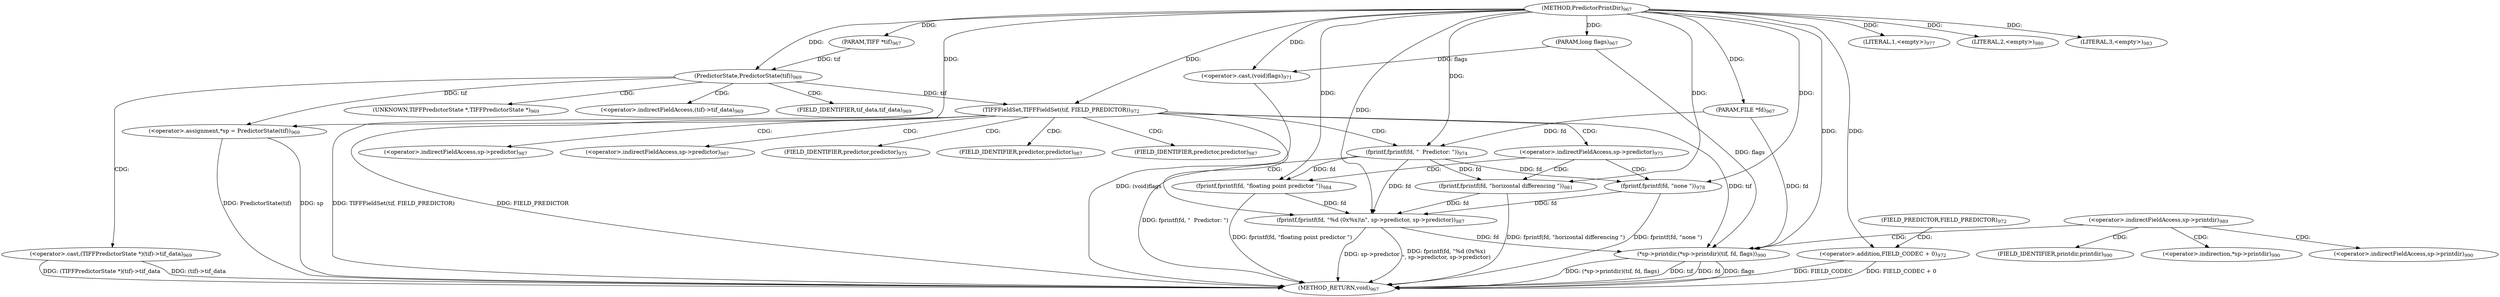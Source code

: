 digraph "PredictorPrintDir" {  
"39369" [label = <(METHOD,PredictorPrintDir)<SUB>967</SUB>> ]
"39445" [label = <(METHOD_RETURN,void)<SUB>967</SUB>> ]
"39370" [label = <(PARAM,TIFF *tif)<SUB>967</SUB>> ]
"39371" [label = <(PARAM,FILE *fd)<SUB>967</SUB>> ]
"39372" [label = <(PARAM,long flags)<SUB>967</SUB>> ]
"39375" [label = <(&lt;operator&gt;.assignment,*sp = PredictorState(tif))<SUB>969</SUB>> ]
"39385" [label = <(&lt;operator&gt;.cast,(void)flags)<SUB>971</SUB>> ]
"39389" [label = <(TIFFFieldSet,TIFFFieldSet(tif, FIELD_PREDICTOR))<SUB>972</SUB>> ]
"39377" [label = <(PredictorState,PredictorState(tif))<SUB>969</SUB>> ]
"39397" [label = <(fprintf,fprintf(fd, &quot;  Predictor: &quot;))<SUB>974</SUB>> ]
"39423" [label = <(fprintf,fprintf(fd, &quot;%d (0x%x)\n&quot;, sp-&gt;predictor, sp-&gt;predictor))<SUB>987</SUB>> ]
"39437" [label = <(*sp-&gt;printdir,(*sp-&gt;printdir)(tif, fd, flags))<SUB>990</SUB>> ]
"39380" [label = <(&lt;operator&gt;.cast,(TIFFPredictorState *)(tif)-&gt;tif_data)<SUB>969</SUB>> ]
"39393" [label = <(&lt;operator&gt;.addition,FIELD_CODEC + 0)<SUB>972</SUB>> ]
"39406" [label = <(LITERAL,1,&lt;empty&gt;)<SUB>977</SUB>> ]
"39407" [label = <(fprintf,fprintf(fd, &quot;none &quot;))<SUB>978</SUB>> ]
"39412" [label = <(LITERAL,2,&lt;empty&gt;)<SUB>980</SUB>> ]
"39413" [label = <(fprintf,fprintf(fd, &quot;horizontal differencing &quot;))<SUB>981</SUB>> ]
"39418" [label = <(LITERAL,3,&lt;empty&gt;)<SUB>983</SUB>> ]
"39419" [label = <(fprintf,fprintf(fd, &quot;floating point predictor &quot;))<SUB>984</SUB>> ]
"39433" [label = <(&lt;operator&gt;.indirectFieldAccess,sp-&gt;printdir)<SUB>989</SUB>> ]
"39391" [label = <(FIELD_PREDICTOR,FIELD_PREDICTOR)<SUB>972</SUB>> ]
"39401" [label = <(&lt;operator&gt;.indirectFieldAccess,sp-&gt;predictor)<SUB>975</SUB>> ]
"39426" [label = <(&lt;operator&gt;.indirectFieldAccess,sp-&gt;predictor)<SUB>987</SUB>> ]
"39429" [label = <(&lt;operator&gt;.indirectFieldAccess,sp-&gt;predictor)<SUB>987</SUB>> ]
"39438" [label = <(&lt;operator&gt;.indirection,*sp-&gt;printdir)<SUB>990</SUB>> ]
"39381" [label = <(UNKNOWN,TIFFPredictorState *,TIFFPredictorState *)<SUB>969</SUB>> ]
"39382" [label = <(&lt;operator&gt;.indirectFieldAccess,(tif)-&gt;tif_data)<SUB>969</SUB>> ]
"39403" [label = <(FIELD_IDENTIFIER,predictor,predictor)<SUB>975</SUB>> ]
"39428" [label = <(FIELD_IDENTIFIER,predictor,predictor)<SUB>987</SUB>> ]
"39431" [label = <(FIELD_IDENTIFIER,predictor,predictor)<SUB>987</SUB>> ]
"39439" [label = <(&lt;operator&gt;.indirectFieldAccess,sp-&gt;printdir)<SUB>990</SUB>> ]
"39384" [label = <(FIELD_IDENTIFIER,tif_data,tif_data)<SUB>969</SUB>> ]
"39441" [label = <(FIELD_IDENTIFIER,printdir,printdir)<SUB>990</SUB>> ]
  "39375" -> "39445"  [ label = "DDG: sp"] 
  "39375" -> "39445"  [ label = "DDG: PredictorState(tif)"] 
  "39380" -> "39445"  [ label = "DDG: (tif)-&gt;tif_data"] 
  "39380" -> "39445"  [ label = "DDG: (TIFFPredictorState *)(tif)-&gt;tif_data"] 
  "39385" -> "39445"  [ label = "DDG: (void)flags"] 
  "39389" -> "39445"  [ label = "DDG: FIELD_PREDICTOR"] 
  "39393" -> "39445"  [ label = "DDG: FIELD_CODEC + 0"] 
  "39389" -> "39445"  [ label = "DDG: TIFFFieldSet(tif, FIELD_PREDICTOR)"] 
  "39397" -> "39445"  [ label = "DDG: fprintf(fd, &quot;  Predictor: &quot;)"] 
  "39419" -> "39445"  [ label = "DDG: fprintf(fd, &quot;floating point predictor &quot;)"] 
  "39413" -> "39445"  [ label = "DDG: fprintf(fd, &quot;horizontal differencing &quot;)"] 
  "39407" -> "39445"  [ label = "DDG: fprintf(fd, &quot;none &quot;)"] 
  "39423" -> "39445"  [ label = "DDG: sp-&gt;predictor"] 
  "39423" -> "39445"  [ label = "DDG: fprintf(fd, &quot;%d (0x%x)\n&quot;, sp-&gt;predictor, sp-&gt;predictor)"] 
  "39437" -> "39445"  [ label = "DDG: tif"] 
  "39437" -> "39445"  [ label = "DDG: fd"] 
  "39437" -> "39445"  [ label = "DDG: flags"] 
  "39437" -> "39445"  [ label = "DDG: (*sp-&gt;printdir)(tif, fd, flags)"] 
  "39393" -> "39445"  [ label = "DDG: FIELD_CODEC"] 
  "39369" -> "39370"  [ label = "DDG: "] 
  "39369" -> "39371"  [ label = "DDG: "] 
  "39369" -> "39372"  [ label = "DDG: "] 
  "39377" -> "39375"  [ label = "DDG: tif"] 
  "39372" -> "39385"  [ label = "DDG: flags"] 
  "39369" -> "39385"  [ label = "DDG: "] 
  "39369" -> "39375"  [ label = "DDG: "] 
  "39370" -> "39377"  [ label = "DDG: tif"] 
  "39369" -> "39377"  [ label = "DDG: "] 
  "39377" -> "39389"  [ label = "DDG: tif"] 
  "39369" -> "39389"  [ label = "DDG: "] 
  "39371" -> "39397"  [ label = "DDG: fd"] 
  "39369" -> "39397"  [ label = "DDG: "] 
  "39397" -> "39423"  [ label = "DDG: fd"] 
  "39419" -> "39423"  [ label = "DDG: fd"] 
  "39413" -> "39423"  [ label = "DDG: fd"] 
  "39407" -> "39423"  [ label = "DDG: fd"] 
  "39369" -> "39423"  [ label = "DDG: "] 
  "39389" -> "39437"  [ label = "DDG: tif"] 
  "39369" -> "39437"  [ label = "DDG: "] 
  "39423" -> "39437"  [ label = "DDG: fd"] 
  "39371" -> "39437"  [ label = "DDG: fd"] 
  "39372" -> "39437"  [ label = "DDG: flags"] 
  "39369" -> "39393"  [ label = "DDG: "] 
  "39369" -> "39406"  [ label = "DDG: "] 
  "39369" -> "39412"  [ label = "DDG: "] 
  "39369" -> "39418"  [ label = "DDG: "] 
  "39397" -> "39407"  [ label = "DDG: fd"] 
  "39369" -> "39407"  [ label = "DDG: "] 
  "39397" -> "39413"  [ label = "DDG: fd"] 
  "39369" -> "39413"  [ label = "DDG: "] 
  "39397" -> "39419"  [ label = "DDG: fd"] 
  "39369" -> "39419"  [ label = "DDG: "] 
  "39377" -> "39384"  [ label = "CDG: "] 
  "39377" -> "39380"  [ label = "CDG: "] 
  "39377" -> "39382"  [ label = "CDG: "] 
  "39377" -> "39381"  [ label = "CDG: "] 
  "39389" -> "39426"  [ label = "CDG: "] 
  "39389" -> "39397"  [ label = "CDG: "] 
  "39389" -> "39431"  [ label = "CDG: "] 
  "39389" -> "39429"  [ label = "CDG: "] 
  "39389" -> "39428"  [ label = "CDG: "] 
  "39389" -> "39401"  [ label = "CDG: "] 
  "39389" -> "39403"  [ label = "CDG: "] 
  "39389" -> "39423"  [ label = "CDG: "] 
  "39433" -> "39441"  [ label = "CDG: "] 
  "39433" -> "39438"  [ label = "CDG: "] 
  "39433" -> "39439"  [ label = "CDG: "] 
  "39433" -> "39437"  [ label = "CDG: "] 
  "39391" -> "39393"  [ label = "CDG: "] 
  "39401" -> "39419"  [ label = "CDG: "] 
  "39401" -> "39407"  [ label = "CDG: "] 
  "39401" -> "39413"  [ label = "CDG: "] 
}

